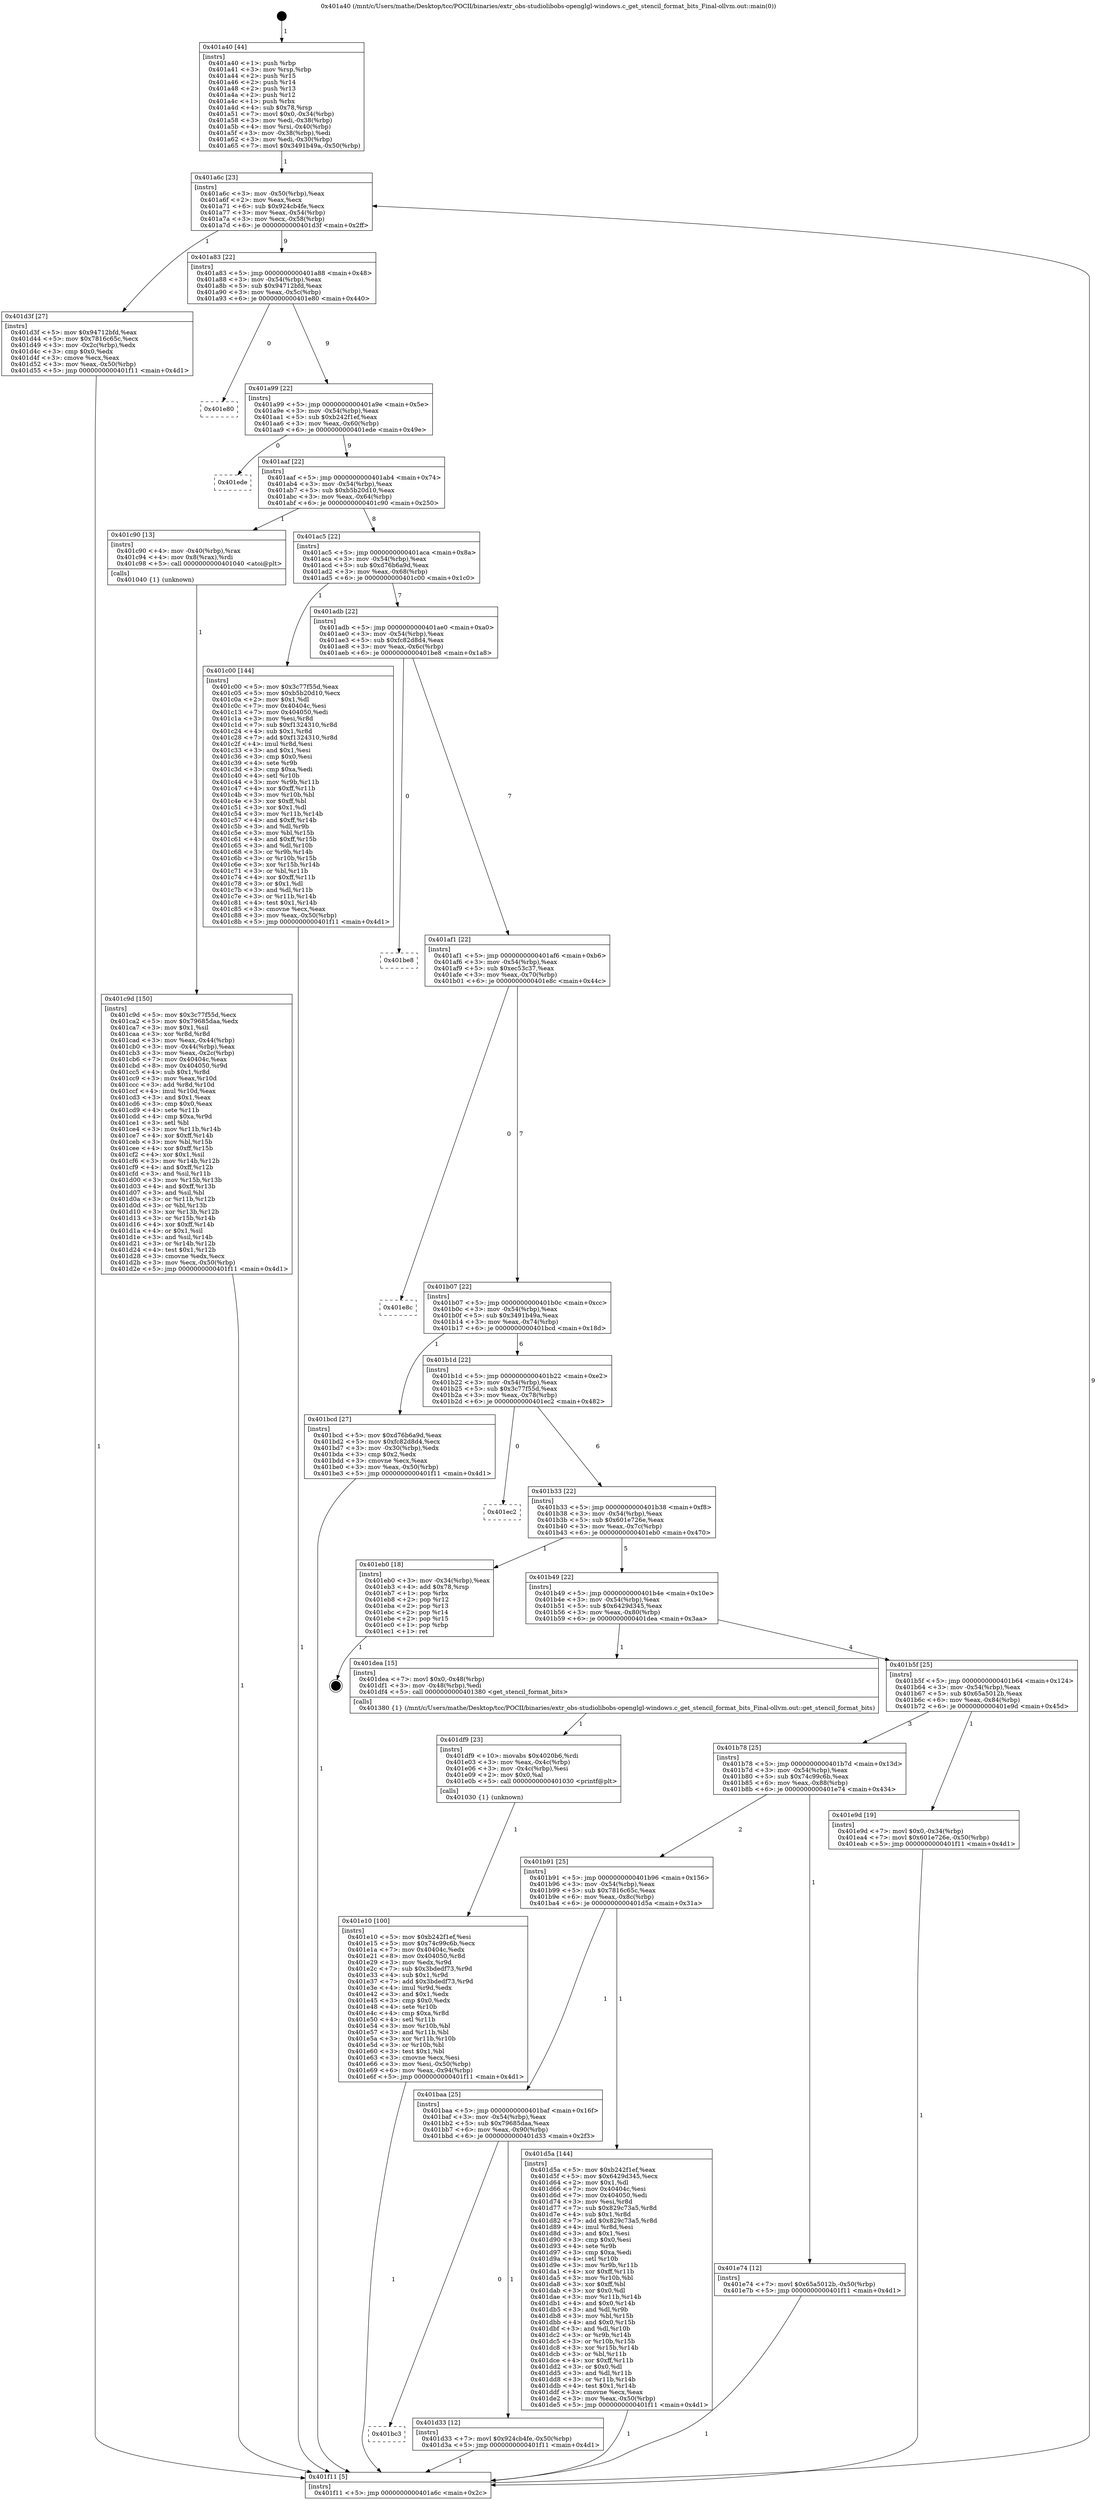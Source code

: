 digraph "0x401a40" {
  label = "0x401a40 (/mnt/c/Users/mathe/Desktop/tcc/POCII/binaries/extr_obs-studiolibobs-openglgl-windows.c_get_stencil_format_bits_Final-ollvm.out::main(0))"
  labelloc = "t"
  node[shape=record]

  Entry [label="",width=0.3,height=0.3,shape=circle,fillcolor=black,style=filled]
  "0x401a6c" [label="{
     0x401a6c [23]\l
     | [instrs]\l
     &nbsp;&nbsp;0x401a6c \<+3\>: mov -0x50(%rbp),%eax\l
     &nbsp;&nbsp;0x401a6f \<+2\>: mov %eax,%ecx\l
     &nbsp;&nbsp;0x401a71 \<+6\>: sub $0x924cb4fe,%ecx\l
     &nbsp;&nbsp;0x401a77 \<+3\>: mov %eax,-0x54(%rbp)\l
     &nbsp;&nbsp;0x401a7a \<+3\>: mov %ecx,-0x58(%rbp)\l
     &nbsp;&nbsp;0x401a7d \<+6\>: je 0000000000401d3f \<main+0x2ff\>\l
  }"]
  "0x401d3f" [label="{
     0x401d3f [27]\l
     | [instrs]\l
     &nbsp;&nbsp;0x401d3f \<+5\>: mov $0x94712bfd,%eax\l
     &nbsp;&nbsp;0x401d44 \<+5\>: mov $0x7816c65c,%ecx\l
     &nbsp;&nbsp;0x401d49 \<+3\>: mov -0x2c(%rbp),%edx\l
     &nbsp;&nbsp;0x401d4c \<+3\>: cmp $0x0,%edx\l
     &nbsp;&nbsp;0x401d4f \<+3\>: cmove %ecx,%eax\l
     &nbsp;&nbsp;0x401d52 \<+3\>: mov %eax,-0x50(%rbp)\l
     &nbsp;&nbsp;0x401d55 \<+5\>: jmp 0000000000401f11 \<main+0x4d1\>\l
  }"]
  "0x401a83" [label="{
     0x401a83 [22]\l
     | [instrs]\l
     &nbsp;&nbsp;0x401a83 \<+5\>: jmp 0000000000401a88 \<main+0x48\>\l
     &nbsp;&nbsp;0x401a88 \<+3\>: mov -0x54(%rbp),%eax\l
     &nbsp;&nbsp;0x401a8b \<+5\>: sub $0x94712bfd,%eax\l
     &nbsp;&nbsp;0x401a90 \<+3\>: mov %eax,-0x5c(%rbp)\l
     &nbsp;&nbsp;0x401a93 \<+6\>: je 0000000000401e80 \<main+0x440\>\l
  }"]
  Exit [label="",width=0.3,height=0.3,shape=circle,fillcolor=black,style=filled,peripheries=2]
  "0x401e80" [label="{
     0x401e80\l
  }", style=dashed]
  "0x401a99" [label="{
     0x401a99 [22]\l
     | [instrs]\l
     &nbsp;&nbsp;0x401a99 \<+5\>: jmp 0000000000401a9e \<main+0x5e\>\l
     &nbsp;&nbsp;0x401a9e \<+3\>: mov -0x54(%rbp),%eax\l
     &nbsp;&nbsp;0x401aa1 \<+5\>: sub $0xb242f1ef,%eax\l
     &nbsp;&nbsp;0x401aa6 \<+3\>: mov %eax,-0x60(%rbp)\l
     &nbsp;&nbsp;0x401aa9 \<+6\>: je 0000000000401ede \<main+0x49e\>\l
  }"]
  "0x401e10" [label="{
     0x401e10 [100]\l
     | [instrs]\l
     &nbsp;&nbsp;0x401e10 \<+5\>: mov $0xb242f1ef,%esi\l
     &nbsp;&nbsp;0x401e15 \<+5\>: mov $0x74c99c6b,%ecx\l
     &nbsp;&nbsp;0x401e1a \<+7\>: mov 0x40404c,%edx\l
     &nbsp;&nbsp;0x401e21 \<+8\>: mov 0x404050,%r8d\l
     &nbsp;&nbsp;0x401e29 \<+3\>: mov %edx,%r9d\l
     &nbsp;&nbsp;0x401e2c \<+7\>: sub $0x3bdedf73,%r9d\l
     &nbsp;&nbsp;0x401e33 \<+4\>: sub $0x1,%r9d\l
     &nbsp;&nbsp;0x401e37 \<+7\>: add $0x3bdedf73,%r9d\l
     &nbsp;&nbsp;0x401e3e \<+4\>: imul %r9d,%edx\l
     &nbsp;&nbsp;0x401e42 \<+3\>: and $0x1,%edx\l
     &nbsp;&nbsp;0x401e45 \<+3\>: cmp $0x0,%edx\l
     &nbsp;&nbsp;0x401e48 \<+4\>: sete %r10b\l
     &nbsp;&nbsp;0x401e4c \<+4\>: cmp $0xa,%r8d\l
     &nbsp;&nbsp;0x401e50 \<+4\>: setl %r11b\l
     &nbsp;&nbsp;0x401e54 \<+3\>: mov %r10b,%bl\l
     &nbsp;&nbsp;0x401e57 \<+3\>: and %r11b,%bl\l
     &nbsp;&nbsp;0x401e5a \<+3\>: xor %r11b,%r10b\l
     &nbsp;&nbsp;0x401e5d \<+3\>: or %r10b,%bl\l
     &nbsp;&nbsp;0x401e60 \<+3\>: test $0x1,%bl\l
     &nbsp;&nbsp;0x401e63 \<+3\>: cmovne %ecx,%esi\l
     &nbsp;&nbsp;0x401e66 \<+3\>: mov %esi,-0x50(%rbp)\l
     &nbsp;&nbsp;0x401e69 \<+6\>: mov %eax,-0x94(%rbp)\l
     &nbsp;&nbsp;0x401e6f \<+5\>: jmp 0000000000401f11 \<main+0x4d1\>\l
  }"]
  "0x401ede" [label="{
     0x401ede\l
  }", style=dashed]
  "0x401aaf" [label="{
     0x401aaf [22]\l
     | [instrs]\l
     &nbsp;&nbsp;0x401aaf \<+5\>: jmp 0000000000401ab4 \<main+0x74\>\l
     &nbsp;&nbsp;0x401ab4 \<+3\>: mov -0x54(%rbp),%eax\l
     &nbsp;&nbsp;0x401ab7 \<+5\>: sub $0xb5b20d10,%eax\l
     &nbsp;&nbsp;0x401abc \<+3\>: mov %eax,-0x64(%rbp)\l
     &nbsp;&nbsp;0x401abf \<+6\>: je 0000000000401c90 \<main+0x250\>\l
  }"]
  "0x401df9" [label="{
     0x401df9 [23]\l
     | [instrs]\l
     &nbsp;&nbsp;0x401df9 \<+10\>: movabs $0x4020b6,%rdi\l
     &nbsp;&nbsp;0x401e03 \<+3\>: mov %eax,-0x4c(%rbp)\l
     &nbsp;&nbsp;0x401e06 \<+3\>: mov -0x4c(%rbp),%esi\l
     &nbsp;&nbsp;0x401e09 \<+2\>: mov $0x0,%al\l
     &nbsp;&nbsp;0x401e0b \<+5\>: call 0000000000401030 \<printf@plt\>\l
     | [calls]\l
     &nbsp;&nbsp;0x401030 \{1\} (unknown)\l
  }"]
  "0x401c90" [label="{
     0x401c90 [13]\l
     | [instrs]\l
     &nbsp;&nbsp;0x401c90 \<+4\>: mov -0x40(%rbp),%rax\l
     &nbsp;&nbsp;0x401c94 \<+4\>: mov 0x8(%rax),%rdi\l
     &nbsp;&nbsp;0x401c98 \<+5\>: call 0000000000401040 \<atoi@plt\>\l
     | [calls]\l
     &nbsp;&nbsp;0x401040 \{1\} (unknown)\l
  }"]
  "0x401ac5" [label="{
     0x401ac5 [22]\l
     | [instrs]\l
     &nbsp;&nbsp;0x401ac5 \<+5\>: jmp 0000000000401aca \<main+0x8a\>\l
     &nbsp;&nbsp;0x401aca \<+3\>: mov -0x54(%rbp),%eax\l
     &nbsp;&nbsp;0x401acd \<+5\>: sub $0xd76b6a9d,%eax\l
     &nbsp;&nbsp;0x401ad2 \<+3\>: mov %eax,-0x68(%rbp)\l
     &nbsp;&nbsp;0x401ad5 \<+6\>: je 0000000000401c00 \<main+0x1c0\>\l
  }"]
  "0x401bc3" [label="{
     0x401bc3\l
  }", style=dashed]
  "0x401c00" [label="{
     0x401c00 [144]\l
     | [instrs]\l
     &nbsp;&nbsp;0x401c00 \<+5\>: mov $0x3c77f55d,%eax\l
     &nbsp;&nbsp;0x401c05 \<+5\>: mov $0xb5b20d10,%ecx\l
     &nbsp;&nbsp;0x401c0a \<+2\>: mov $0x1,%dl\l
     &nbsp;&nbsp;0x401c0c \<+7\>: mov 0x40404c,%esi\l
     &nbsp;&nbsp;0x401c13 \<+7\>: mov 0x404050,%edi\l
     &nbsp;&nbsp;0x401c1a \<+3\>: mov %esi,%r8d\l
     &nbsp;&nbsp;0x401c1d \<+7\>: sub $0xf1324310,%r8d\l
     &nbsp;&nbsp;0x401c24 \<+4\>: sub $0x1,%r8d\l
     &nbsp;&nbsp;0x401c28 \<+7\>: add $0xf1324310,%r8d\l
     &nbsp;&nbsp;0x401c2f \<+4\>: imul %r8d,%esi\l
     &nbsp;&nbsp;0x401c33 \<+3\>: and $0x1,%esi\l
     &nbsp;&nbsp;0x401c36 \<+3\>: cmp $0x0,%esi\l
     &nbsp;&nbsp;0x401c39 \<+4\>: sete %r9b\l
     &nbsp;&nbsp;0x401c3d \<+3\>: cmp $0xa,%edi\l
     &nbsp;&nbsp;0x401c40 \<+4\>: setl %r10b\l
     &nbsp;&nbsp;0x401c44 \<+3\>: mov %r9b,%r11b\l
     &nbsp;&nbsp;0x401c47 \<+4\>: xor $0xff,%r11b\l
     &nbsp;&nbsp;0x401c4b \<+3\>: mov %r10b,%bl\l
     &nbsp;&nbsp;0x401c4e \<+3\>: xor $0xff,%bl\l
     &nbsp;&nbsp;0x401c51 \<+3\>: xor $0x1,%dl\l
     &nbsp;&nbsp;0x401c54 \<+3\>: mov %r11b,%r14b\l
     &nbsp;&nbsp;0x401c57 \<+4\>: and $0xff,%r14b\l
     &nbsp;&nbsp;0x401c5b \<+3\>: and %dl,%r9b\l
     &nbsp;&nbsp;0x401c5e \<+3\>: mov %bl,%r15b\l
     &nbsp;&nbsp;0x401c61 \<+4\>: and $0xff,%r15b\l
     &nbsp;&nbsp;0x401c65 \<+3\>: and %dl,%r10b\l
     &nbsp;&nbsp;0x401c68 \<+3\>: or %r9b,%r14b\l
     &nbsp;&nbsp;0x401c6b \<+3\>: or %r10b,%r15b\l
     &nbsp;&nbsp;0x401c6e \<+3\>: xor %r15b,%r14b\l
     &nbsp;&nbsp;0x401c71 \<+3\>: or %bl,%r11b\l
     &nbsp;&nbsp;0x401c74 \<+4\>: xor $0xff,%r11b\l
     &nbsp;&nbsp;0x401c78 \<+3\>: or $0x1,%dl\l
     &nbsp;&nbsp;0x401c7b \<+3\>: and %dl,%r11b\l
     &nbsp;&nbsp;0x401c7e \<+3\>: or %r11b,%r14b\l
     &nbsp;&nbsp;0x401c81 \<+4\>: test $0x1,%r14b\l
     &nbsp;&nbsp;0x401c85 \<+3\>: cmovne %ecx,%eax\l
     &nbsp;&nbsp;0x401c88 \<+3\>: mov %eax,-0x50(%rbp)\l
     &nbsp;&nbsp;0x401c8b \<+5\>: jmp 0000000000401f11 \<main+0x4d1\>\l
  }"]
  "0x401adb" [label="{
     0x401adb [22]\l
     | [instrs]\l
     &nbsp;&nbsp;0x401adb \<+5\>: jmp 0000000000401ae0 \<main+0xa0\>\l
     &nbsp;&nbsp;0x401ae0 \<+3\>: mov -0x54(%rbp),%eax\l
     &nbsp;&nbsp;0x401ae3 \<+5\>: sub $0xfc82d8d4,%eax\l
     &nbsp;&nbsp;0x401ae8 \<+3\>: mov %eax,-0x6c(%rbp)\l
     &nbsp;&nbsp;0x401aeb \<+6\>: je 0000000000401be8 \<main+0x1a8\>\l
  }"]
  "0x401d33" [label="{
     0x401d33 [12]\l
     | [instrs]\l
     &nbsp;&nbsp;0x401d33 \<+7\>: movl $0x924cb4fe,-0x50(%rbp)\l
     &nbsp;&nbsp;0x401d3a \<+5\>: jmp 0000000000401f11 \<main+0x4d1\>\l
  }"]
  "0x401be8" [label="{
     0x401be8\l
  }", style=dashed]
  "0x401af1" [label="{
     0x401af1 [22]\l
     | [instrs]\l
     &nbsp;&nbsp;0x401af1 \<+5\>: jmp 0000000000401af6 \<main+0xb6\>\l
     &nbsp;&nbsp;0x401af6 \<+3\>: mov -0x54(%rbp),%eax\l
     &nbsp;&nbsp;0x401af9 \<+5\>: sub $0xec53c37,%eax\l
     &nbsp;&nbsp;0x401afe \<+3\>: mov %eax,-0x70(%rbp)\l
     &nbsp;&nbsp;0x401b01 \<+6\>: je 0000000000401e8c \<main+0x44c\>\l
  }"]
  "0x401baa" [label="{
     0x401baa [25]\l
     | [instrs]\l
     &nbsp;&nbsp;0x401baa \<+5\>: jmp 0000000000401baf \<main+0x16f\>\l
     &nbsp;&nbsp;0x401baf \<+3\>: mov -0x54(%rbp),%eax\l
     &nbsp;&nbsp;0x401bb2 \<+5\>: sub $0x79685daa,%eax\l
     &nbsp;&nbsp;0x401bb7 \<+6\>: mov %eax,-0x90(%rbp)\l
     &nbsp;&nbsp;0x401bbd \<+6\>: je 0000000000401d33 \<main+0x2f3\>\l
  }"]
  "0x401e8c" [label="{
     0x401e8c\l
  }", style=dashed]
  "0x401b07" [label="{
     0x401b07 [22]\l
     | [instrs]\l
     &nbsp;&nbsp;0x401b07 \<+5\>: jmp 0000000000401b0c \<main+0xcc\>\l
     &nbsp;&nbsp;0x401b0c \<+3\>: mov -0x54(%rbp),%eax\l
     &nbsp;&nbsp;0x401b0f \<+5\>: sub $0x3491b49a,%eax\l
     &nbsp;&nbsp;0x401b14 \<+3\>: mov %eax,-0x74(%rbp)\l
     &nbsp;&nbsp;0x401b17 \<+6\>: je 0000000000401bcd \<main+0x18d\>\l
  }"]
  "0x401d5a" [label="{
     0x401d5a [144]\l
     | [instrs]\l
     &nbsp;&nbsp;0x401d5a \<+5\>: mov $0xb242f1ef,%eax\l
     &nbsp;&nbsp;0x401d5f \<+5\>: mov $0x6429d345,%ecx\l
     &nbsp;&nbsp;0x401d64 \<+2\>: mov $0x1,%dl\l
     &nbsp;&nbsp;0x401d66 \<+7\>: mov 0x40404c,%esi\l
     &nbsp;&nbsp;0x401d6d \<+7\>: mov 0x404050,%edi\l
     &nbsp;&nbsp;0x401d74 \<+3\>: mov %esi,%r8d\l
     &nbsp;&nbsp;0x401d77 \<+7\>: sub $0x829c73a5,%r8d\l
     &nbsp;&nbsp;0x401d7e \<+4\>: sub $0x1,%r8d\l
     &nbsp;&nbsp;0x401d82 \<+7\>: add $0x829c73a5,%r8d\l
     &nbsp;&nbsp;0x401d89 \<+4\>: imul %r8d,%esi\l
     &nbsp;&nbsp;0x401d8d \<+3\>: and $0x1,%esi\l
     &nbsp;&nbsp;0x401d90 \<+3\>: cmp $0x0,%esi\l
     &nbsp;&nbsp;0x401d93 \<+4\>: sete %r9b\l
     &nbsp;&nbsp;0x401d97 \<+3\>: cmp $0xa,%edi\l
     &nbsp;&nbsp;0x401d9a \<+4\>: setl %r10b\l
     &nbsp;&nbsp;0x401d9e \<+3\>: mov %r9b,%r11b\l
     &nbsp;&nbsp;0x401da1 \<+4\>: xor $0xff,%r11b\l
     &nbsp;&nbsp;0x401da5 \<+3\>: mov %r10b,%bl\l
     &nbsp;&nbsp;0x401da8 \<+3\>: xor $0xff,%bl\l
     &nbsp;&nbsp;0x401dab \<+3\>: xor $0x0,%dl\l
     &nbsp;&nbsp;0x401dae \<+3\>: mov %r11b,%r14b\l
     &nbsp;&nbsp;0x401db1 \<+4\>: and $0x0,%r14b\l
     &nbsp;&nbsp;0x401db5 \<+3\>: and %dl,%r9b\l
     &nbsp;&nbsp;0x401db8 \<+3\>: mov %bl,%r15b\l
     &nbsp;&nbsp;0x401dbb \<+4\>: and $0x0,%r15b\l
     &nbsp;&nbsp;0x401dbf \<+3\>: and %dl,%r10b\l
     &nbsp;&nbsp;0x401dc2 \<+3\>: or %r9b,%r14b\l
     &nbsp;&nbsp;0x401dc5 \<+3\>: or %r10b,%r15b\l
     &nbsp;&nbsp;0x401dc8 \<+3\>: xor %r15b,%r14b\l
     &nbsp;&nbsp;0x401dcb \<+3\>: or %bl,%r11b\l
     &nbsp;&nbsp;0x401dce \<+4\>: xor $0xff,%r11b\l
     &nbsp;&nbsp;0x401dd2 \<+3\>: or $0x0,%dl\l
     &nbsp;&nbsp;0x401dd5 \<+3\>: and %dl,%r11b\l
     &nbsp;&nbsp;0x401dd8 \<+3\>: or %r11b,%r14b\l
     &nbsp;&nbsp;0x401ddb \<+4\>: test $0x1,%r14b\l
     &nbsp;&nbsp;0x401ddf \<+3\>: cmovne %ecx,%eax\l
     &nbsp;&nbsp;0x401de2 \<+3\>: mov %eax,-0x50(%rbp)\l
     &nbsp;&nbsp;0x401de5 \<+5\>: jmp 0000000000401f11 \<main+0x4d1\>\l
  }"]
  "0x401bcd" [label="{
     0x401bcd [27]\l
     | [instrs]\l
     &nbsp;&nbsp;0x401bcd \<+5\>: mov $0xd76b6a9d,%eax\l
     &nbsp;&nbsp;0x401bd2 \<+5\>: mov $0xfc82d8d4,%ecx\l
     &nbsp;&nbsp;0x401bd7 \<+3\>: mov -0x30(%rbp),%edx\l
     &nbsp;&nbsp;0x401bda \<+3\>: cmp $0x2,%edx\l
     &nbsp;&nbsp;0x401bdd \<+3\>: cmovne %ecx,%eax\l
     &nbsp;&nbsp;0x401be0 \<+3\>: mov %eax,-0x50(%rbp)\l
     &nbsp;&nbsp;0x401be3 \<+5\>: jmp 0000000000401f11 \<main+0x4d1\>\l
  }"]
  "0x401b1d" [label="{
     0x401b1d [22]\l
     | [instrs]\l
     &nbsp;&nbsp;0x401b1d \<+5\>: jmp 0000000000401b22 \<main+0xe2\>\l
     &nbsp;&nbsp;0x401b22 \<+3\>: mov -0x54(%rbp),%eax\l
     &nbsp;&nbsp;0x401b25 \<+5\>: sub $0x3c77f55d,%eax\l
     &nbsp;&nbsp;0x401b2a \<+3\>: mov %eax,-0x78(%rbp)\l
     &nbsp;&nbsp;0x401b2d \<+6\>: je 0000000000401ec2 \<main+0x482\>\l
  }"]
  "0x401f11" [label="{
     0x401f11 [5]\l
     | [instrs]\l
     &nbsp;&nbsp;0x401f11 \<+5\>: jmp 0000000000401a6c \<main+0x2c\>\l
  }"]
  "0x401a40" [label="{
     0x401a40 [44]\l
     | [instrs]\l
     &nbsp;&nbsp;0x401a40 \<+1\>: push %rbp\l
     &nbsp;&nbsp;0x401a41 \<+3\>: mov %rsp,%rbp\l
     &nbsp;&nbsp;0x401a44 \<+2\>: push %r15\l
     &nbsp;&nbsp;0x401a46 \<+2\>: push %r14\l
     &nbsp;&nbsp;0x401a48 \<+2\>: push %r13\l
     &nbsp;&nbsp;0x401a4a \<+2\>: push %r12\l
     &nbsp;&nbsp;0x401a4c \<+1\>: push %rbx\l
     &nbsp;&nbsp;0x401a4d \<+4\>: sub $0x78,%rsp\l
     &nbsp;&nbsp;0x401a51 \<+7\>: movl $0x0,-0x34(%rbp)\l
     &nbsp;&nbsp;0x401a58 \<+3\>: mov %edi,-0x38(%rbp)\l
     &nbsp;&nbsp;0x401a5b \<+4\>: mov %rsi,-0x40(%rbp)\l
     &nbsp;&nbsp;0x401a5f \<+3\>: mov -0x38(%rbp),%edi\l
     &nbsp;&nbsp;0x401a62 \<+3\>: mov %edi,-0x30(%rbp)\l
     &nbsp;&nbsp;0x401a65 \<+7\>: movl $0x3491b49a,-0x50(%rbp)\l
  }"]
  "0x401c9d" [label="{
     0x401c9d [150]\l
     | [instrs]\l
     &nbsp;&nbsp;0x401c9d \<+5\>: mov $0x3c77f55d,%ecx\l
     &nbsp;&nbsp;0x401ca2 \<+5\>: mov $0x79685daa,%edx\l
     &nbsp;&nbsp;0x401ca7 \<+3\>: mov $0x1,%sil\l
     &nbsp;&nbsp;0x401caa \<+3\>: xor %r8d,%r8d\l
     &nbsp;&nbsp;0x401cad \<+3\>: mov %eax,-0x44(%rbp)\l
     &nbsp;&nbsp;0x401cb0 \<+3\>: mov -0x44(%rbp),%eax\l
     &nbsp;&nbsp;0x401cb3 \<+3\>: mov %eax,-0x2c(%rbp)\l
     &nbsp;&nbsp;0x401cb6 \<+7\>: mov 0x40404c,%eax\l
     &nbsp;&nbsp;0x401cbd \<+8\>: mov 0x404050,%r9d\l
     &nbsp;&nbsp;0x401cc5 \<+4\>: sub $0x1,%r8d\l
     &nbsp;&nbsp;0x401cc9 \<+3\>: mov %eax,%r10d\l
     &nbsp;&nbsp;0x401ccc \<+3\>: add %r8d,%r10d\l
     &nbsp;&nbsp;0x401ccf \<+4\>: imul %r10d,%eax\l
     &nbsp;&nbsp;0x401cd3 \<+3\>: and $0x1,%eax\l
     &nbsp;&nbsp;0x401cd6 \<+3\>: cmp $0x0,%eax\l
     &nbsp;&nbsp;0x401cd9 \<+4\>: sete %r11b\l
     &nbsp;&nbsp;0x401cdd \<+4\>: cmp $0xa,%r9d\l
     &nbsp;&nbsp;0x401ce1 \<+3\>: setl %bl\l
     &nbsp;&nbsp;0x401ce4 \<+3\>: mov %r11b,%r14b\l
     &nbsp;&nbsp;0x401ce7 \<+4\>: xor $0xff,%r14b\l
     &nbsp;&nbsp;0x401ceb \<+3\>: mov %bl,%r15b\l
     &nbsp;&nbsp;0x401cee \<+4\>: xor $0xff,%r15b\l
     &nbsp;&nbsp;0x401cf2 \<+4\>: xor $0x1,%sil\l
     &nbsp;&nbsp;0x401cf6 \<+3\>: mov %r14b,%r12b\l
     &nbsp;&nbsp;0x401cf9 \<+4\>: and $0xff,%r12b\l
     &nbsp;&nbsp;0x401cfd \<+3\>: and %sil,%r11b\l
     &nbsp;&nbsp;0x401d00 \<+3\>: mov %r15b,%r13b\l
     &nbsp;&nbsp;0x401d03 \<+4\>: and $0xff,%r13b\l
     &nbsp;&nbsp;0x401d07 \<+3\>: and %sil,%bl\l
     &nbsp;&nbsp;0x401d0a \<+3\>: or %r11b,%r12b\l
     &nbsp;&nbsp;0x401d0d \<+3\>: or %bl,%r13b\l
     &nbsp;&nbsp;0x401d10 \<+3\>: xor %r13b,%r12b\l
     &nbsp;&nbsp;0x401d13 \<+3\>: or %r15b,%r14b\l
     &nbsp;&nbsp;0x401d16 \<+4\>: xor $0xff,%r14b\l
     &nbsp;&nbsp;0x401d1a \<+4\>: or $0x1,%sil\l
     &nbsp;&nbsp;0x401d1e \<+3\>: and %sil,%r14b\l
     &nbsp;&nbsp;0x401d21 \<+3\>: or %r14b,%r12b\l
     &nbsp;&nbsp;0x401d24 \<+4\>: test $0x1,%r12b\l
     &nbsp;&nbsp;0x401d28 \<+3\>: cmovne %edx,%ecx\l
     &nbsp;&nbsp;0x401d2b \<+3\>: mov %ecx,-0x50(%rbp)\l
     &nbsp;&nbsp;0x401d2e \<+5\>: jmp 0000000000401f11 \<main+0x4d1\>\l
  }"]
  "0x401b91" [label="{
     0x401b91 [25]\l
     | [instrs]\l
     &nbsp;&nbsp;0x401b91 \<+5\>: jmp 0000000000401b96 \<main+0x156\>\l
     &nbsp;&nbsp;0x401b96 \<+3\>: mov -0x54(%rbp),%eax\l
     &nbsp;&nbsp;0x401b99 \<+5\>: sub $0x7816c65c,%eax\l
     &nbsp;&nbsp;0x401b9e \<+6\>: mov %eax,-0x8c(%rbp)\l
     &nbsp;&nbsp;0x401ba4 \<+6\>: je 0000000000401d5a \<main+0x31a\>\l
  }"]
  "0x401ec2" [label="{
     0x401ec2\l
  }", style=dashed]
  "0x401b33" [label="{
     0x401b33 [22]\l
     | [instrs]\l
     &nbsp;&nbsp;0x401b33 \<+5\>: jmp 0000000000401b38 \<main+0xf8\>\l
     &nbsp;&nbsp;0x401b38 \<+3\>: mov -0x54(%rbp),%eax\l
     &nbsp;&nbsp;0x401b3b \<+5\>: sub $0x601e726e,%eax\l
     &nbsp;&nbsp;0x401b40 \<+3\>: mov %eax,-0x7c(%rbp)\l
     &nbsp;&nbsp;0x401b43 \<+6\>: je 0000000000401eb0 \<main+0x470\>\l
  }"]
  "0x401e74" [label="{
     0x401e74 [12]\l
     | [instrs]\l
     &nbsp;&nbsp;0x401e74 \<+7\>: movl $0x65a5012b,-0x50(%rbp)\l
     &nbsp;&nbsp;0x401e7b \<+5\>: jmp 0000000000401f11 \<main+0x4d1\>\l
  }"]
  "0x401eb0" [label="{
     0x401eb0 [18]\l
     | [instrs]\l
     &nbsp;&nbsp;0x401eb0 \<+3\>: mov -0x34(%rbp),%eax\l
     &nbsp;&nbsp;0x401eb3 \<+4\>: add $0x78,%rsp\l
     &nbsp;&nbsp;0x401eb7 \<+1\>: pop %rbx\l
     &nbsp;&nbsp;0x401eb8 \<+2\>: pop %r12\l
     &nbsp;&nbsp;0x401eba \<+2\>: pop %r13\l
     &nbsp;&nbsp;0x401ebc \<+2\>: pop %r14\l
     &nbsp;&nbsp;0x401ebe \<+2\>: pop %r15\l
     &nbsp;&nbsp;0x401ec0 \<+1\>: pop %rbp\l
     &nbsp;&nbsp;0x401ec1 \<+1\>: ret\l
  }"]
  "0x401b49" [label="{
     0x401b49 [22]\l
     | [instrs]\l
     &nbsp;&nbsp;0x401b49 \<+5\>: jmp 0000000000401b4e \<main+0x10e\>\l
     &nbsp;&nbsp;0x401b4e \<+3\>: mov -0x54(%rbp),%eax\l
     &nbsp;&nbsp;0x401b51 \<+5\>: sub $0x6429d345,%eax\l
     &nbsp;&nbsp;0x401b56 \<+3\>: mov %eax,-0x80(%rbp)\l
     &nbsp;&nbsp;0x401b59 \<+6\>: je 0000000000401dea \<main+0x3aa\>\l
  }"]
  "0x401b78" [label="{
     0x401b78 [25]\l
     | [instrs]\l
     &nbsp;&nbsp;0x401b78 \<+5\>: jmp 0000000000401b7d \<main+0x13d\>\l
     &nbsp;&nbsp;0x401b7d \<+3\>: mov -0x54(%rbp),%eax\l
     &nbsp;&nbsp;0x401b80 \<+5\>: sub $0x74c99c6b,%eax\l
     &nbsp;&nbsp;0x401b85 \<+6\>: mov %eax,-0x88(%rbp)\l
     &nbsp;&nbsp;0x401b8b \<+6\>: je 0000000000401e74 \<main+0x434\>\l
  }"]
  "0x401dea" [label="{
     0x401dea [15]\l
     | [instrs]\l
     &nbsp;&nbsp;0x401dea \<+7\>: movl $0x0,-0x48(%rbp)\l
     &nbsp;&nbsp;0x401df1 \<+3\>: mov -0x48(%rbp),%edi\l
     &nbsp;&nbsp;0x401df4 \<+5\>: call 0000000000401380 \<get_stencil_format_bits\>\l
     | [calls]\l
     &nbsp;&nbsp;0x401380 \{1\} (/mnt/c/Users/mathe/Desktop/tcc/POCII/binaries/extr_obs-studiolibobs-openglgl-windows.c_get_stencil_format_bits_Final-ollvm.out::get_stencil_format_bits)\l
  }"]
  "0x401b5f" [label="{
     0x401b5f [25]\l
     | [instrs]\l
     &nbsp;&nbsp;0x401b5f \<+5\>: jmp 0000000000401b64 \<main+0x124\>\l
     &nbsp;&nbsp;0x401b64 \<+3\>: mov -0x54(%rbp),%eax\l
     &nbsp;&nbsp;0x401b67 \<+5\>: sub $0x65a5012b,%eax\l
     &nbsp;&nbsp;0x401b6c \<+6\>: mov %eax,-0x84(%rbp)\l
     &nbsp;&nbsp;0x401b72 \<+6\>: je 0000000000401e9d \<main+0x45d\>\l
  }"]
  "0x401e9d" [label="{
     0x401e9d [19]\l
     | [instrs]\l
     &nbsp;&nbsp;0x401e9d \<+7\>: movl $0x0,-0x34(%rbp)\l
     &nbsp;&nbsp;0x401ea4 \<+7\>: movl $0x601e726e,-0x50(%rbp)\l
     &nbsp;&nbsp;0x401eab \<+5\>: jmp 0000000000401f11 \<main+0x4d1\>\l
  }"]
  Entry -> "0x401a40" [label=" 1"]
  "0x401a6c" -> "0x401d3f" [label=" 1"]
  "0x401a6c" -> "0x401a83" [label=" 9"]
  "0x401eb0" -> Exit [label=" 1"]
  "0x401a83" -> "0x401e80" [label=" 0"]
  "0x401a83" -> "0x401a99" [label=" 9"]
  "0x401e9d" -> "0x401f11" [label=" 1"]
  "0x401a99" -> "0x401ede" [label=" 0"]
  "0x401a99" -> "0x401aaf" [label=" 9"]
  "0x401e74" -> "0x401f11" [label=" 1"]
  "0x401aaf" -> "0x401c90" [label=" 1"]
  "0x401aaf" -> "0x401ac5" [label=" 8"]
  "0x401e10" -> "0x401f11" [label=" 1"]
  "0x401ac5" -> "0x401c00" [label=" 1"]
  "0x401ac5" -> "0x401adb" [label=" 7"]
  "0x401df9" -> "0x401e10" [label=" 1"]
  "0x401adb" -> "0x401be8" [label=" 0"]
  "0x401adb" -> "0x401af1" [label=" 7"]
  "0x401dea" -> "0x401df9" [label=" 1"]
  "0x401af1" -> "0x401e8c" [label=" 0"]
  "0x401af1" -> "0x401b07" [label=" 7"]
  "0x401d3f" -> "0x401f11" [label=" 1"]
  "0x401b07" -> "0x401bcd" [label=" 1"]
  "0x401b07" -> "0x401b1d" [label=" 6"]
  "0x401bcd" -> "0x401f11" [label=" 1"]
  "0x401a40" -> "0x401a6c" [label=" 1"]
  "0x401f11" -> "0x401a6c" [label=" 9"]
  "0x401c00" -> "0x401f11" [label=" 1"]
  "0x401c90" -> "0x401c9d" [label=" 1"]
  "0x401c9d" -> "0x401f11" [label=" 1"]
  "0x401d33" -> "0x401f11" [label=" 1"]
  "0x401b1d" -> "0x401ec2" [label=" 0"]
  "0x401b1d" -> "0x401b33" [label=" 6"]
  "0x401baa" -> "0x401d33" [label=" 1"]
  "0x401b33" -> "0x401eb0" [label=" 1"]
  "0x401b33" -> "0x401b49" [label=" 5"]
  "0x401d5a" -> "0x401f11" [label=" 1"]
  "0x401b49" -> "0x401dea" [label=" 1"]
  "0x401b49" -> "0x401b5f" [label=" 4"]
  "0x401b91" -> "0x401d5a" [label=" 1"]
  "0x401b5f" -> "0x401e9d" [label=" 1"]
  "0x401b5f" -> "0x401b78" [label=" 3"]
  "0x401b91" -> "0x401baa" [label=" 1"]
  "0x401b78" -> "0x401e74" [label=" 1"]
  "0x401b78" -> "0x401b91" [label=" 2"]
  "0x401baa" -> "0x401bc3" [label=" 0"]
}
